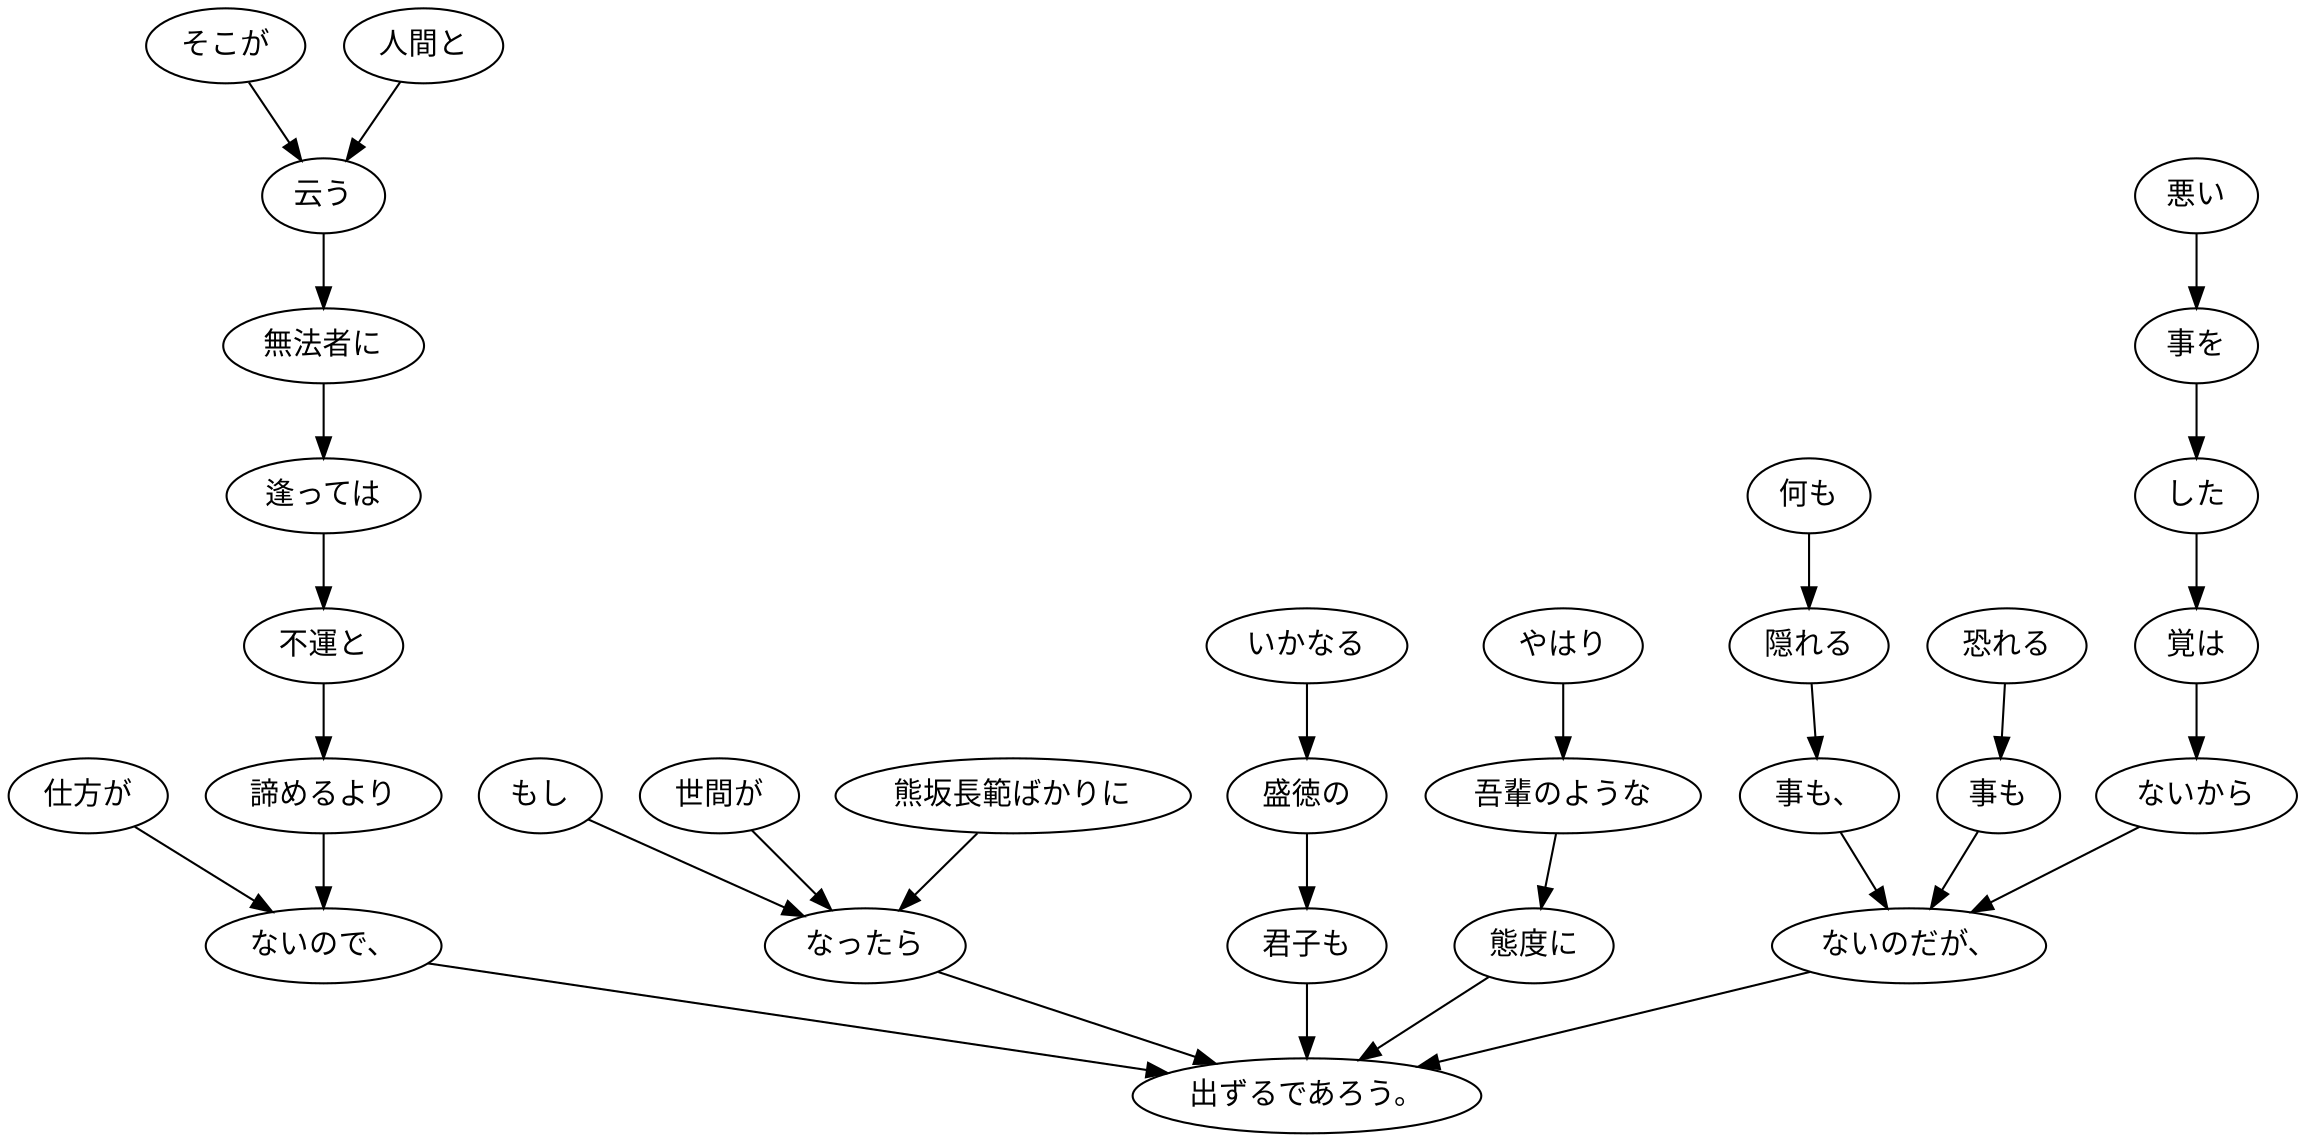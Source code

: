 digraph graph2084 {
	node0 [label="悪い"];
	node1 [label="事を"];
	node2 [label="した"];
	node3 [label="覚は"];
	node4 [label="ないから"];
	node5 [label="何も"];
	node6 [label="隠れる"];
	node7 [label="事も、"];
	node8 [label="恐れる"];
	node9 [label="事も"];
	node10 [label="ないのだが、"];
	node11 [label="そこが"];
	node12 [label="人間と"];
	node13 [label="云う"];
	node14 [label="無法者に"];
	node15 [label="逢っては"];
	node16 [label="不運と"];
	node17 [label="諦めるより"];
	node18 [label="仕方が"];
	node19 [label="ないので、"];
	node20 [label="もし"];
	node21 [label="世間が"];
	node22 [label="熊坂長範ばかりに"];
	node23 [label="なったら"];
	node24 [label="いかなる"];
	node25 [label="盛徳の"];
	node26 [label="君子も"];
	node27 [label="やはり"];
	node28 [label="吾輩のような"];
	node29 [label="態度に"];
	node30 [label="出ずるであろう。"];
	node0 -> node1;
	node1 -> node2;
	node2 -> node3;
	node3 -> node4;
	node4 -> node10;
	node5 -> node6;
	node6 -> node7;
	node7 -> node10;
	node8 -> node9;
	node9 -> node10;
	node10 -> node30;
	node11 -> node13;
	node12 -> node13;
	node13 -> node14;
	node14 -> node15;
	node15 -> node16;
	node16 -> node17;
	node17 -> node19;
	node18 -> node19;
	node19 -> node30;
	node20 -> node23;
	node21 -> node23;
	node22 -> node23;
	node23 -> node30;
	node24 -> node25;
	node25 -> node26;
	node26 -> node30;
	node27 -> node28;
	node28 -> node29;
	node29 -> node30;
}
